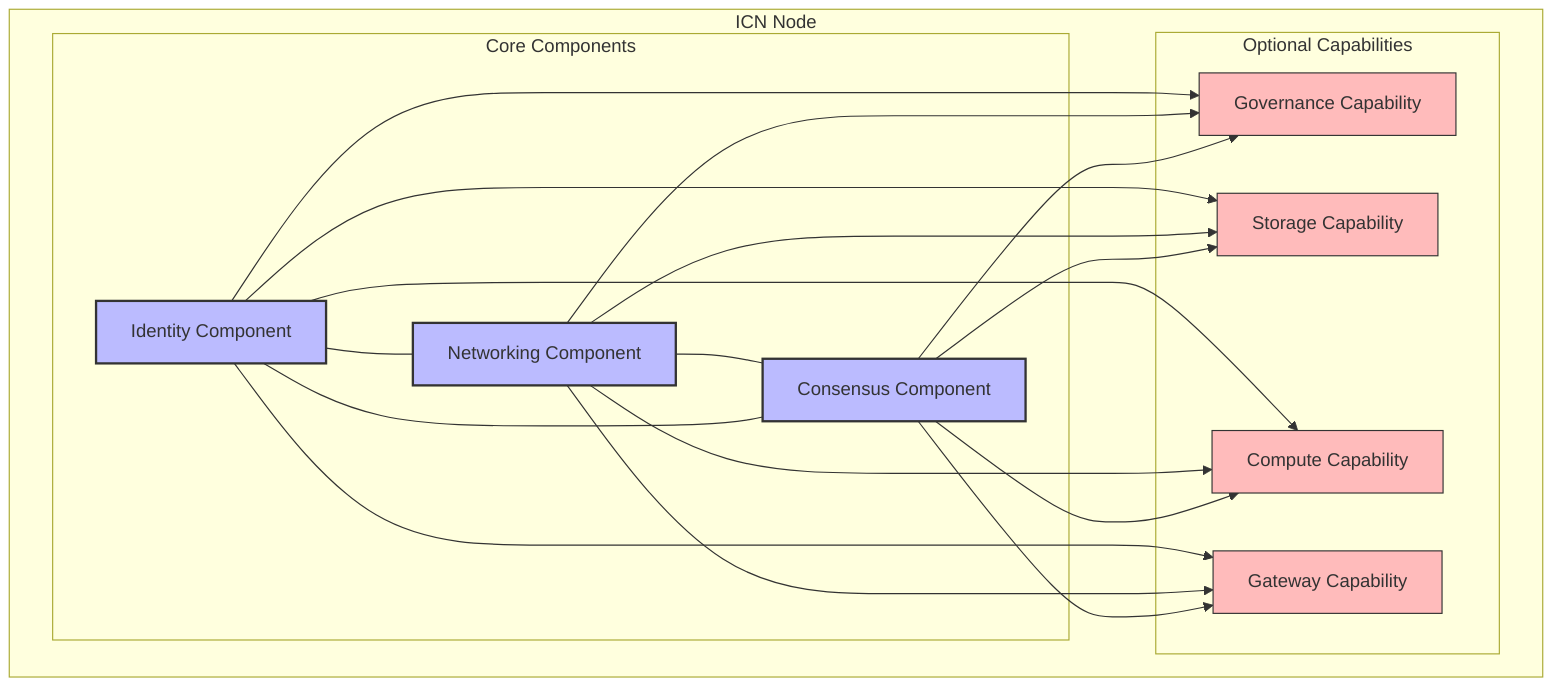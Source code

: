 graph TD
    subgraph "ICN Node"
        subgraph "Core Components"
            IDENTITY[Identity Component] 
            NETWORKING[Networking Component]
            CONSENSUS[Consensus Component]
        end
        
        subgraph "Optional Capabilities"
            GOV[Governance Capability]
            STORAGE[Storage Capability]
            COMPUTE[Compute Capability]
            GATEWAY[Gateway Capability]
        end
    end
    
    IDENTITY --- NETWORKING
    NETWORKING --- CONSENSUS
    CONSENSUS --- IDENTITY
    
    IDENTITY --> GOV
    IDENTITY --> STORAGE
    IDENTITY --> COMPUTE
    IDENTITY --> GATEWAY
    
    NETWORKING --> GOV
    NETWORKING --> STORAGE
    NETWORKING --> COMPUTE
    NETWORKING --> GATEWAY
    
    CONSENSUS --> GOV
    CONSENSUS --> STORAGE
    CONSENSUS --> COMPUTE
    CONSENSUS --> GATEWAY
    
    classDef core fill:#bbf,stroke:#333,stroke-width:2px
    classDef optional fill:#fbb,stroke:#333,stroke-width:1px
    
    class IDENTITY,NETWORKING,CONSENSUS core
    class GOV,STORAGE,COMPUTE,GATEWAY optional